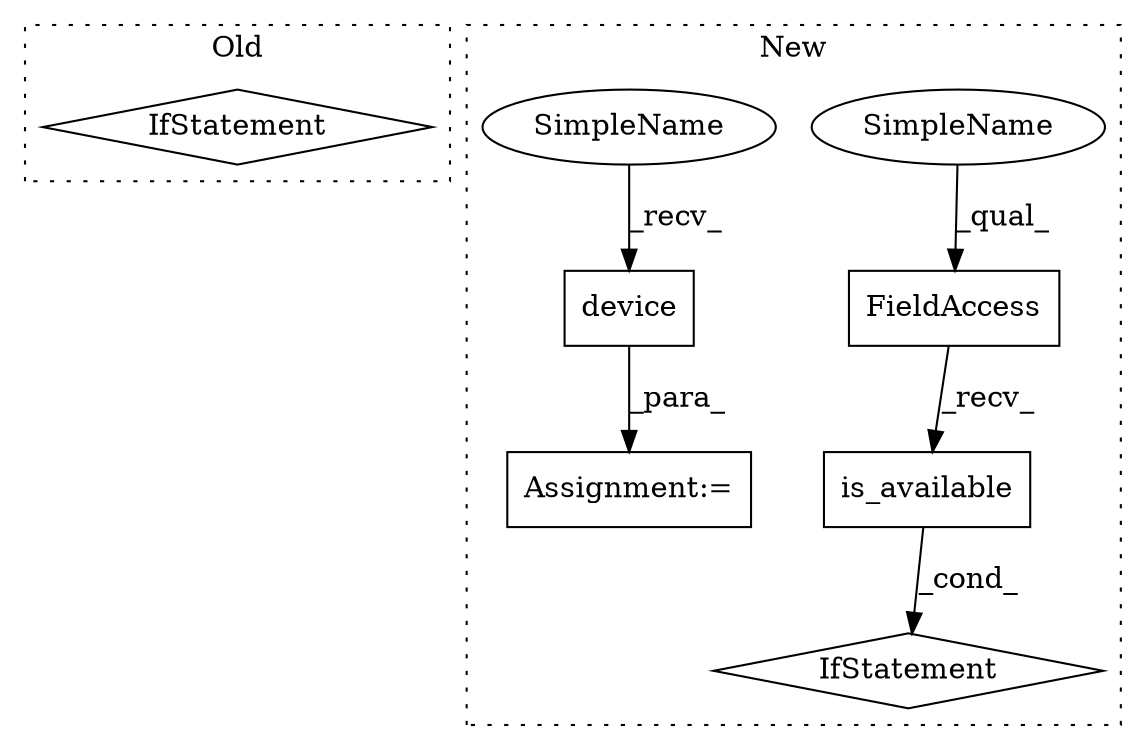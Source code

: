 digraph G {
subgraph cluster0 {
1 [label="IfStatement" a="25" s="2518,2529" l="4,2" shape="diamond"];
label = "Old";
style="dotted";
}
subgraph cluster1 {
2 [label="is_available" a="32" s="2504" l="14" shape="box"];
3 [label="FieldAccess" a="22" s="2493" l="10" shape="box"];
4 [label="IfStatement" a="25" s="2518" l="3" shape="diamond"];
5 [label="device" a="32" s="2486,2537" l="7,1" shape="box"];
6 [label="Assignment:=" a="7" s="2651" l="1" shape="box"];
7 [label="SimpleName" a="42" s="2493" l="5" shape="ellipse"];
8 [label="SimpleName" a="42" s="2480" l="5" shape="ellipse"];
label = "New";
style="dotted";
}
2 -> 4 [label="_cond_"];
3 -> 2 [label="_recv_"];
5 -> 6 [label="_para_"];
7 -> 3 [label="_qual_"];
8 -> 5 [label="_recv_"];
}